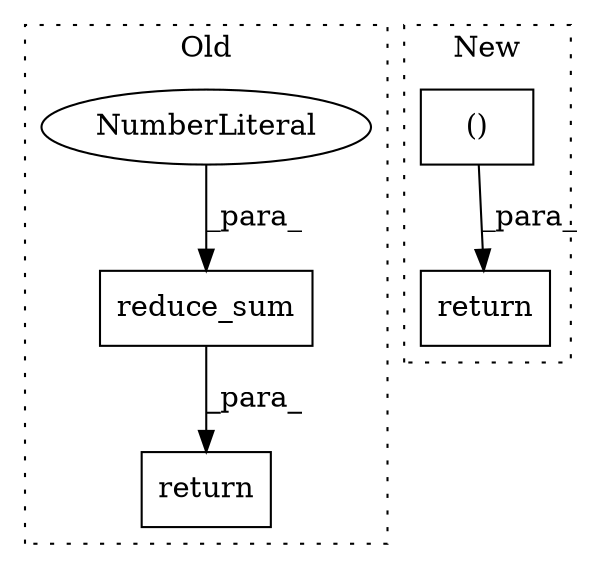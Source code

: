 digraph G {
subgraph cluster0 {
1 [label="reduce_sum" a="32" s="1159,1184" l="11,1" shape="box"];
3 [label="return" a="41" s="1141" l="7" shape="box"];
5 [label="NumberLiteral" a="34" s="1178" l="1" shape="ellipse"];
label = "Old";
style="dotted";
}
subgraph cluster1 {
2 [label="return" a="41" s="511" l="7" shape="box"];
4 [label="()" a="106" s="540" l="36" shape="box"];
label = "New";
style="dotted";
}
1 -> 3 [label="_para_"];
4 -> 2 [label="_para_"];
5 -> 1 [label="_para_"];
}
